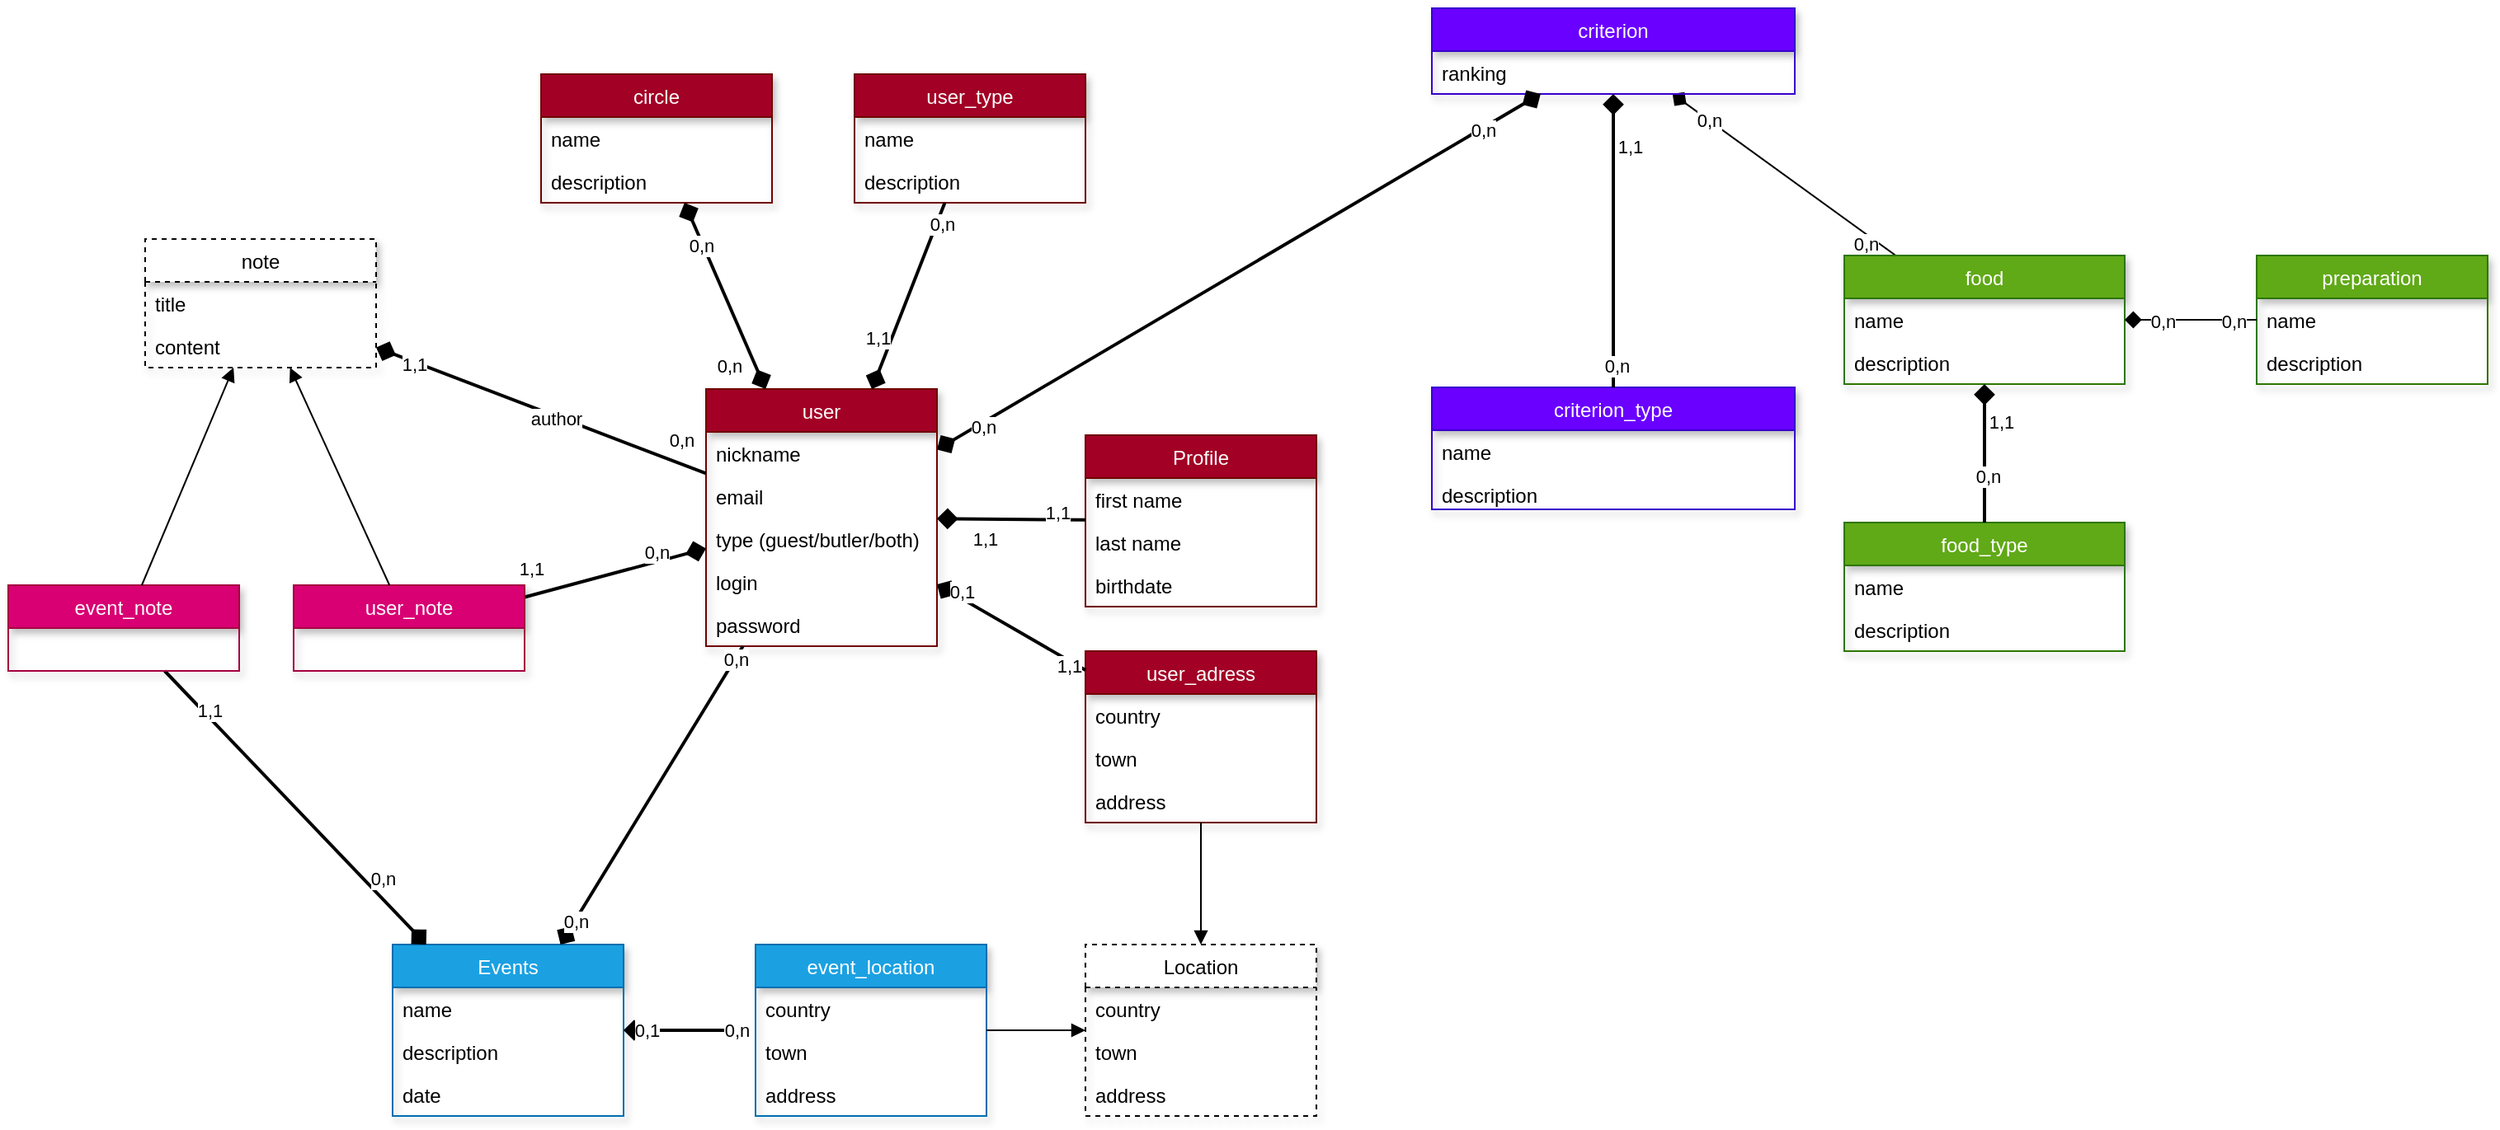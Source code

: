 <mxfile>
    <diagram id="SyKutBt3nfU6beHUSu1z" name="Page-1">
        <mxGraphModel dx="2405" dy="2502" grid="1" gridSize="10" guides="1" tooltips="1" connect="1" arrows="1" fold="1" page="1" pageScale="1" pageWidth="827" pageHeight="1169" math="0" shadow="0">
            <root>
                <mxCell id="0"/>
                <mxCell id="1" parent="0"/>
                <mxCell id="9" value="circle" style="swimlane;fontStyle=0;childLayout=stackLayout;horizontal=1;startSize=26;fillColor=#a20025;horizontalStack=0;resizeParent=1;resizeParentMax=0;resizeLast=0;collapsible=1;marginBottom=0;shadow=1;strokeColor=#6F0000;fontColor=#ffffff;" vertex="1" parent="1">
                    <mxGeometry x="-160" y="-450" width="140" height="78" as="geometry">
                        <mxRectangle x="-170" y="-46" width="100" height="26" as="alternateBounds"/>
                    </mxGeometry>
                </mxCell>
                <mxCell id="10" value="name" style="text;strokeColor=none;fillColor=none;align=left;verticalAlign=top;spacingLeft=4;spacingRight=4;overflow=hidden;rotatable=0;points=[[0,0.5],[1,0.5]];portConstraint=eastwest;" vertex="1" parent="9">
                    <mxGeometry y="26" width="140" height="26" as="geometry"/>
                </mxCell>
                <mxCell id="11" value="description" style="text;strokeColor=none;fillColor=none;align=left;verticalAlign=top;spacingLeft=4;spacingRight=4;overflow=hidden;rotatable=0;points=[[0,0.5],[1,0.5]];portConstraint=eastwest;" vertex="1" parent="9">
                    <mxGeometry y="52" width="140" height="26" as="geometry"/>
                </mxCell>
                <mxCell id="12" value="" style="endArrow=none;startArrow=diamond;endFill=0;startFill=1;html=1;verticalAlign=bottom;labelBackgroundColor=none;strokeWidth=1;startSize=8;endSize=8;" edge="1" parent="1" source="64" target="45">
                    <mxGeometry width="160" relative="1" as="geometry">
                        <mxPoint x="890" y="2.828" as="sourcePoint"/>
                        <mxPoint x="1076" y="393" as="targetPoint"/>
                    </mxGeometry>
                </mxCell>
                <mxCell id="13" value="0,n" style="edgeLabel;html=1;align=center;verticalAlign=middle;resizable=0;points=[];" vertex="1" connectable="0" parent="12">
                    <mxGeometry x="-0.675" relative="1" as="geometry">
                        <mxPoint as="offset"/>
                    </mxGeometry>
                </mxCell>
                <mxCell id="14" value="0,n" style="edgeLabel;html=1;align=center;verticalAlign=middle;resizable=0;points=[];" vertex="1" connectable="0" parent="12">
                    <mxGeometry x="0.85" relative="1" as="geometry">
                        <mxPoint x="-8" as="offset"/>
                    </mxGeometry>
                </mxCell>
                <mxCell id="15" value="Events" style="swimlane;fontStyle=0;childLayout=stackLayout;horizontal=1;startSize=26;horizontalStack=0;resizeParent=1;resizeParentMax=0;resizeLast=0;collapsible=1;marginBottom=0;shadow=1;strokeColor=#006EAF;fillColor=#1ba1e2;fontColor=#ffffff;" vertex="1" parent="1">
                    <mxGeometry x="-250" y="78.0" width="140" height="104" as="geometry">
                        <mxRectangle x="110" y="120" width="50" height="26" as="alternateBounds"/>
                    </mxGeometry>
                </mxCell>
                <mxCell id="100" value="name" style="text;strokeColor=none;fillColor=none;align=left;verticalAlign=top;spacingLeft=4;spacingRight=4;overflow=hidden;rotatable=0;points=[[0,0.5],[1,0.5]];portConstraint=eastwest;" vertex="1" parent="15">
                    <mxGeometry y="26" width="140" height="26" as="geometry"/>
                </mxCell>
                <mxCell id="99" value="description" style="text;strokeColor=none;fillColor=none;align=left;verticalAlign=top;spacingLeft=4;spacingRight=4;overflow=hidden;rotatable=0;points=[[0,0.5],[1,0.5]];portConstraint=eastwest;" vertex="1" parent="15">
                    <mxGeometry y="52" width="140" height="26" as="geometry"/>
                </mxCell>
                <mxCell id="83" value="date" style="text;strokeColor=none;fillColor=none;align=left;verticalAlign=top;spacingLeft=4;spacingRight=4;overflow=hidden;rotatable=0;points=[[0,0.5],[1,0.5]];portConstraint=eastwest;" vertex="1" parent="15">
                    <mxGeometry y="78" width="140" height="26" as="geometry"/>
                </mxCell>
                <mxCell id="16" value="" style="endArrow=none;startArrow=diamond;endFill=0;startFill=1;html=1;verticalAlign=bottom;labelBackgroundColor=none;strokeWidth=2;startSize=8;endSize=8;" edge="1" parent="1" source="15" target="101">
                    <mxGeometry width="160" relative="1" as="geometry">
                        <mxPoint x="7.289" y="390.0" as="sourcePoint"/>
                        <mxPoint x="180" y="299.651" as="targetPoint"/>
                    </mxGeometry>
                </mxCell>
                <mxCell id="17" value="0,n&amp;nbsp;" style="edgeLabel;html=1;align=center;verticalAlign=middle;resizable=0;points=[];" vertex="1" connectable="0" parent="16">
                    <mxGeometry x="0.903" relative="1" as="geometry">
                        <mxPoint x="-6" as="offset"/>
                    </mxGeometry>
                </mxCell>
                <mxCell id="18" value="0,1" style="edgeLabel;html=1;align=center;verticalAlign=middle;resizable=0;points=[];" vertex="1" connectable="0" parent="16">
                    <mxGeometry x="-0.841" relative="1" as="geometry">
                        <mxPoint x="7" as="offset"/>
                    </mxGeometry>
                </mxCell>
                <mxCell id="19" value="user" style="swimlane;fontStyle=0;childLayout=stackLayout;horizontal=1;startSize=26;fillColor=#a20025;horizontalStack=0;resizeParent=1;resizeParentMax=0;resizeLast=0;collapsible=1;marginBottom=0;shadow=1;strokeColor=#6F0000;fontColor=#ffffff;" vertex="1" parent="1">
                    <mxGeometry x="-60" y="-259" width="140" height="156" as="geometry">
                        <mxRectangle x="110" y="120" width="50" height="26" as="alternateBounds"/>
                    </mxGeometry>
                </mxCell>
                <mxCell id="20" value="nickname" style="text;strokeColor=none;fillColor=none;align=left;verticalAlign=top;spacingLeft=4;spacingRight=4;overflow=hidden;rotatable=0;points=[[0,0.5],[1,0.5]];portConstraint=eastwest;" vertex="1" parent="19">
                    <mxGeometry y="26" width="140" height="26" as="geometry"/>
                </mxCell>
                <mxCell id="21" value="email" style="text;strokeColor=none;fillColor=none;align=left;verticalAlign=top;spacingLeft=4;spacingRight=4;overflow=hidden;rotatable=0;points=[[0,0.5],[1,0.5]];portConstraint=eastwest;" vertex="1" parent="19">
                    <mxGeometry y="52" width="140" height="26" as="geometry"/>
                </mxCell>
                <mxCell id="22" value="type (guest/butler/both)" style="text;strokeColor=none;fillColor=none;align=left;verticalAlign=top;spacingLeft=4;spacingRight=4;overflow=hidden;rotatable=0;points=[[0,0.5],[1,0.5]];portConstraint=eastwest;" vertex="1" parent="19">
                    <mxGeometry y="78" width="140" height="26" as="geometry"/>
                </mxCell>
                <mxCell id="23" value="login" style="text;strokeColor=none;fillColor=none;align=left;verticalAlign=top;spacingLeft=4;spacingRight=4;overflow=hidden;rotatable=0;points=[[0,0.5],[1,0.5]];portConstraint=eastwest;" vertex="1" parent="19">
                    <mxGeometry y="104" width="140" height="26" as="geometry"/>
                </mxCell>
                <mxCell id="24" value="password" style="text;strokeColor=none;fillColor=none;align=left;verticalAlign=top;spacingLeft=4;spacingRight=4;overflow=hidden;rotatable=0;points=[[0,0.5],[1,0.5]];portConstraint=eastwest;" vertex="1" parent="19">
                    <mxGeometry y="130" width="140" height="26" as="geometry"/>
                </mxCell>
                <mxCell id="25" value="Profile" style="swimlane;fontStyle=0;childLayout=stackLayout;horizontal=1;startSize=26;fillColor=#a20025;horizontalStack=0;resizeParent=1;resizeParentMax=0;resizeLast=0;collapsible=1;marginBottom=0;shadow=1;strokeColor=#6F0000;fontColor=#ffffff;" vertex="1" parent="1">
                    <mxGeometry x="170" y="-231.0" width="140" height="104" as="geometry">
                        <mxRectangle x="110" y="120" width="50" height="26" as="alternateBounds"/>
                    </mxGeometry>
                </mxCell>
                <mxCell id="26" value="first name" style="text;strokeColor=none;fillColor=none;align=left;verticalAlign=top;spacingLeft=4;spacingRight=4;overflow=hidden;rotatable=0;points=[[0,0.5],[1,0.5]];portConstraint=eastwest;" vertex="1" parent="25">
                    <mxGeometry y="26" width="140" height="26" as="geometry"/>
                </mxCell>
                <mxCell id="27" value="last name&#10;" style="text;strokeColor=none;fillColor=none;align=left;verticalAlign=top;spacingLeft=4;spacingRight=4;overflow=hidden;rotatable=0;points=[[0,0.5],[1,0.5]];portConstraint=eastwest;" vertex="1" parent="25">
                    <mxGeometry y="52" width="140" height="26" as="geometry"/>
                </mxCell>
                <mxCell id="28" value="birthdate&#10;" style="text;strokeColor=none;fillColor=none;align=left;verticalAlign=top;spacingLeft=4;spacingRight=4;overflow=hidden;rotatable=0;points=[[0,0.5],[1,0.5]];portConstraint=eastwest;" vertex="1" parent="25">
                    <mxGeometry y="78" width="140" height="26" as="geometry"/>
                </mxCell>
                <mxCell id="29" value="" style="endArrow=none;startArrow=diamond;endFill=0;startFill=1;html=1;verticalAlign=bottom;labelBackgroundColor=none;strokeWidth=2;startSize=8;endSize=8;" edge="1" parent="1" source="19" target="25">
                    <mxGeometry width="160" relative="1" as="geometry">
                        <mxPoint x="470" y="311.459" as="sourcePoint"/>
                        <mxPoint x="280" y="312.705" as="targetPoint"/>
                    </mxGeometry>
                </mxCell>
                <mxCell id="30" value="1,1" style="edgeLabel;html=1;align=center;verticalAlign=middle;resizable=0;points=[];" vertex="1" connectable="0" parent="29">
                    <mxGeometry x="-0.844" y="-1" relative="1" as="geometry">
                        <mxPoint x="21.89" y="11.45" as="offset"/>
                    </mxGeometry>
                </mxCell>
                <mxCell id="31" value="1,1" style="edgeLabel;html=1;align=center;verticalAlign=middle;resizable=0;points=[];" vertex="1" connectable="0" parent="29">
                    <mxGeometry x="0.908" y="-3" relative="1" as="geometry">
                        <mxPoint x="-13.64" y="-7.77" as="offset"/>
                    </mxGeometry>
                </mxCell>
                <mxCell id="32" value="Location" style="swimlane;fontStyle=0;childLayout=stackLayout;horizontal=1;startSize=26;horizontalStack=0;resizeParent=1;resizeParentMax=0;resizeLast=0;collapsible=1;marginBottom=0;shadow=1;dashed=1;" vertex="1" parent="1">
                    <mxGeometry x="170" y="78" width="140" height="104" as="geometry">
                        <mxRectangle x="440" y="250" width="90" height="26" as="alternateBounds"/>
                    </mxGeometry>
                </mxCell>
                <mxCell id="33" value="country" style="text;strokeColor=none;fillColor=none;align=left;verticalAlign=top;spacingLeft=4;spacingRight=4;overflow=hidden;rotatable=0;points=[[0,0.5],[1,0.5]];portConstraint=eastwest;" vertex="1" parent="32">
                    <mxGeometry y="26" width="140" height="26" as="geometry"/>
                </mxCell>
                <mxCell id="34" value="town" style="text;strokeColor=none;fillColor=none;align=left;verticalAlign=top;spacingLeft=4;spacingRight=4;overflow=hidden;rotatable=0;points=[[0,0.5],[1,0.5]];portConstraint=eastwest;" vertex="1" parent="32">
                    <mxGeometry y="52" width="140" height="26" as="geometry"/>
                </mxCell>
                <mxCell id="35" value="address" style="text;strokeColor=none;fillColor=none;align=left;verticalAlign=top;spacingLeft=4;spacingRight=4;overflow=hidden;rotatable=0;points=[[0,0.5],[1,0.5]];portConstraint=eastwest;" vertex="1" parent="32">
                    <mxGeometry y="78" width="140" height="26" as="geometry"/>
                </mxCell>
                <mxCell id="36" value="" style="endArrow=diamond;startArrow=diamond;endFill=1;startFill=1;html=1;verticalAlign=bottom;labelBackgroundColor=none;strokeWidth=2;startSize=8;endSize=8;" edge="1" parent="1" source="9" target="19">
                    <mxGeometry width="160" relative="1" as="geometry">
                        <mxPoint x="90" y="12.5" as="sourcePoint"/>
                        <mxPoint x="272.836" y="100" as="targetPoint"/>
                    </mxGeometry>
                </mxCell>
                <mxCell id="37" value="0,n" style="edgeLabel;html=1;align=center;verticalAlign=middle;resizable=0;points=[];" vertex="1" connectable="0" parent="36">
                    <mxGeometry x="0.635" relative="1" as="geometry">
                        <mxPoint x="-13.3" y="6.16" as="offset"/>
                    </mxGeometry>
                </mxCell>
                <mxCell id="38" value="0,n" style="edgeLabel;html=1;align=center;verticalAlign=middle;resizable=0;points=[];" vertex="1" connectable="0" parent="36">
                    <mxGeometry x="-0.561" y="-2" relative="1" as="geometry">
                        <mxPoint x="1" as="offset"/>
                    </mxGeometry>
                </mxCell>
                <mxCell id="42" value="" style="endArrow=none;startArrow=diamond;endFill=0;startFill=1;html=1;verticalAlign=bottom;labelBackgroundColor=none;strokeWidth=2;startSize=8;endSize=8;" edge="1" parent="1" source="15" target="19">
                    <mxGeometry width="160" relative="1" as="geometry">
                        <mxPoint x="20" y="270.0" as="sourcePoint"/>
                        <mxPoint x="20" y="38" as="targetPoint"/>
                    </mxGeometry>
                </mxCell>
                <mxCell id="43" value="0,n" style="edgeLabel;html=1;align=center;verticalAlign=middle;resizable=0;points=[];" vertex="1" connectable="0" parent="42">
                    <mxGeometry x="0.918" relative="1" as="geometry">
                        <mxPoint as="offset"/>
                    </mxGeometry>
                </mxCell>
                <mxCell id="44" value="0,n" style="edgeLabel;html=1;align=center;verticalAlign=middle;resizable=0;points=[];" vertex="1" connectable="0" parent="42">
                    <mxGeometry x="-0.841" relative="1" as="geometry">
                        <mxPoint as="offset"/>
                    </mxGeometry>
                </mxCell>
                <mxCell id="45" value="food" style="swimlane;fontStyle=0;childLayout=stackLayout;horizontal=1;startSize=26;fillColor=#60a917;horizontalStack=0;resizeParent=1;resizeParentMax=0;resizeLast=0;collapsible=1;marginBottom=0;shadow=1;strokeColor=#2D7600;fontColor=#ffffff;" vertex="1" parent="1">
                    <mxGeometry x="630" y="-340" width="170" height="78" as="geometry">
                        <mxRectangle x="110" y="120" width="50" height="26" as="alternateBounds"/>
                    </mxGeometry>
                </mxCell>
                <mxCell id="46" value="name" style="text;strokeColor=none;fillColor=none;align=left;verticalAlign=top;spacingLeft=4;spacingRight=4;overflow=hidden;rotatable=0;points=[[0,0.5],[1,0.5]];portConstraint=eastwest;" vertex="1" parent="45">
                    <mxGeometry y="26" width="170" height="26" as="geometry"/>
                </mxCell>
                <mxCell id="47" value="description" style="text;strokeColor=none;fillColor=none;align=left;verticalAlign=top;spacingLeft=4;spacingRight=4;overflow=hidden;rotatable=0;points=[[0,0.5],[1,0.5]];portConstraint=eastwest;" vertex="1" parent="45">
                    <mxGeometry y="52" width="170" height="26" as="geometry"/>
                </mxCell>
                <mxCell id="49" value="preparation" style="swimlane;fontStyle=0;childLayout=stackLayout;horizontal=1;startSize=26;fillColor=#60a917;horizontalStack=0;resizeParent=1;resizeParentMax=0;resizeLast=0;collapsible=1;marginBottom=0;shadow=1;strokeColor=#2D7600;fontColor=#ffffff;" vertex="1" parent="1">
                    <mxGeometry x="880" y="-340" width="140" height="78" as="geometry">
                        <mxRectangle x="1120" y="162.5" width="100" height="26" as="alternateBounds"/>
                    </mxGeometry>
                </mxCell>
                <mxCell id="50" value="name" style="text;strokeColor=none;fillColor=none;align=left;verticalAlign=top;spacingLeft=4;spacingRight=4;overflow=hidden;rotatable=0;points=[[0,0.5],[1,0.5]];portConstraint=eastwest;" vertex="1" parent="49">
                    <mxGeometry y="26" width="140" height="26" as="geometry"/>
                </mxCell>
                <mxCell id="51" value="description" style="text;strokeColor=none;fillColor=none;align=left;verticalAlign=top;spacingLeft=4;spacingRight=4;overflow=hidden;rotatable=0;points=[[0,0.5],[1,0.5]];portConstraint=eastwest;" vertex="1" parent="49">
                    <mxGeometry y="52" width="140" height="26" as="geometry"/>
                </mxCell>
                <mxCell id="52" value="" style="endArrow=none;startArrow=diamond;endFill=0;startFill=1;html=1;verticalAlign=bottom;labelBackgroundColor=none;strokeWidth=1;startSize=8;endSize=8;" edge="1" parent="1" source="45" target="49">
                    <mxGeometry width="160" relative="1" as="geometry">
                        <mxPoint x="1160" y="142.4" as="sourcePoint"/>
                        <mxPoint x="1330" y="162.8" as="targetPoint"/>
                    </mxGeometry>
                </mxCell>
                <mxCell id="53" value="0,n" style="edgeLabel;html=1;align=center;verticalAlign=middle;resizable=0;points=[];" vertex="1" connectable="0" parent="52">
                    <mxGeometry x="-0.55" relative="1" as="geometry">
                        <mxPoint x="5" y="0.83" as="offset"/>
                    </mxGeometry>
                </mxCell>
                <mxCell id="54" value="0,n" style="edgeLabel;html=1;align=center;verticalAlign=middle;resizable=0;points=[];" vertex="1" connectable="0" parent="52">
                    <mxGeometry x="0.654" y="-1" relative="1" as="geometry">
                        <mxPoint as="offset"/>
                    </mxGeometry>
                </mxCell>
                <mxCell id="58" value="" style="endArrow=none;startArrow=diamond;endFill=0;startFill=1;html=1;verticalAlign=bottom;labelBackgroundColor=none;strokeWidth=2;startSize=8;endSize=8;" edge="1" parent="1" source="19" target="121">
                    <mxGeometry width="160" relative="1" as="geometry">
                        <mxPoint x="-161.023" y="23.0" as="sourcePoint"/>
                        <mxPoint x="11.023" y="160.0" as="targetPoint"/>
                    </mxGeometry>
                </mxCell>
                <mxCell id="59" value="1,1" style="edgeLabel;html=1;align=center;verticalAlign=middle;resizable=0;points=[];rotation=0;" vertex="1" connectable="0" parent="58">
                    <mxGeometry x="0.879" relative="1" as="geometry">
                        <mxPoint x="-2.68" y="-15.5" as="offset"/>
                    </mxGeometry>
                </mxCell>
                <mxCell id="60" value="0,n" style="edgeLabel;html=1;align=center;verticalAlign=middle;resizable=0;points=[];" vertex="1" connectable="0" parent="58">
                    <mxGeometry x="-0.769" y="-1" relative="1" as="geometry">
                        <mxPoint x="-17.16" as="offset"/>
                    </mxGeometry>
                </mxCell>
                <mxCell id="61" value="" style="endArrow=none;startArrow=diamond;endFill=0;startFill=1;html=1;verticalAlign=bottom;labelBackgroundColor=none;strokeWidth=2;startSize=8;endSize=8;" edge="1" parent="1" source="15" target="130">
                    <mxGeometry width="160" relative="1" as="geometry">
                        <mxPoint x="96.024" y="-171" as="sourcePoint"/>
                        <mxPoint x="253.976" as="targetPoint"/>
                    </mxGeometry>
                </mxCell>
                <mxCell id="62" value="1,1" style="edgeLabel;html=1;align=center;verticalAlign=middle;resizable=0;points=[];" vertex="1" connectable="0" parent="61">
                    <mxGeometry x="0.685" y="-3" relative="1" as="geometry">
                        <mxPoint as="offset"/>
                    </mxGeometry>
                </mxCell>
                <mxCell id="63" value="0,n" style="edgeLabel;html=1;align=center;verticalAlign=middle;resizable=0;points=[];" vertex="1" connectable="0" parent="61">
                    <mxGeometry x="-0.65" y="-1" relative="1" as="geometry">
                        <mxPoint y="-10.44" as="offset"/>
                    </mxGeometry>
                </mxCell>
                <mxCell id="64" value="criterion" style="swimlane;fontStyle=0;childLayout=stackLayout;horizontal=1;startSize=26;fillColor=#6a00ff;horizontalStack=0;resizeParent=1;resizeParentMax=0;resizeLast=0;collapsible=1;marginBottom=0;shadow=1;strokeColor=#3700CC;fontColor=#ffffff;" vertex="1" parent="1">
                    <mxGeometry x="380" y="-490" width="220" height="52" as="geometry">
                        <mxRectangle x="560" y="70.0" width="50" height="26" as="alternateBounds"/>
                    </mxGeometry>
                </mxCell>
                <mxCell id="65" value="ranking" style="text;strokeColor=none;fillColor=none;align=left;verticalAlign=top;spacingLeft=4;spacingRight=4;overflow=hidden;rotatable=0;points=[[0,0.5],[1,0.5]];portConstraint=eastwest;" vertex="1" parent="64">
                    <mxGeometry y="26" width="220" height="26" as="geometry"/>
                </mxCell>
                <mxCell id="67" value="" style="endArrow=diamond;startArrow=diamond;endFill=1;startFill=1;html=1;verticalAlign=bottom;labelBackgroundColor=none;strokeWidth=2;startSize=8;endSize=8;" edge="1" parent="1" source="19" target="64">
                    <mxGeometry width="160" relative="1" as="geometry">
                        <mxPoint x="130" y="-124.545" as="sourcePoint"/>
                        <mxPoint x="430" y="74.545" as="targetPoint"/>
                    </mxGeometry>
                </mxCell>
                <mxCell id="68" value="0,n" style="edgeLabel;html=1;align=center;verticalAlign=middle;resizable=0;points=[];" vertex="1" connectable="0" parent="67">
                    <mxGeometry x="-0.855" y="-2" relative="1" as="geometry">
                        <mxPoint as="offset"/>
                    </mxGeometry>
                </mxCell>
                <mxCell id="69" value="0,n" style="edgeLabel;html=1;align=center;verticalAlign=middle;resizable=0;points=[];" vertex="1" connectable="0" parent="67">
                    <mxGeometry x="0.806" y="-1" relative="1" as="geometry">
                        <mxPoint as="offset"/>
                    </mxGeometry>
                </mxCell>
                <mxCell id="70" value="criterion_type" style="swimlane;fontStyle=0;childLayout=stackLayout;horizontal=1;startSize=26;fillColor=#6a00ff;horizontalStack=0;resizeParent=1;resizeParentMax=0;resizeLast=0;collapsible=1;marginBottom=0;shadow=1;strokeColor=#3700CC;fontColor=#ffffff;" vertex="1" parent="1">
                    <mxGeometry x="380" y="-260" width="220" height="74" as="geometry">
                        <mxRectangle x="560" y="70.0" width="50" height="26" as="alternateBounds"/>
                    </mxGeometry>
                </mxCell>
                <mxCell id="71" value="name" style="text;strokeColor=none;fillColor=none;align=left;verticalAlign=top;spacingLeft=4;spacingRight=4;overflow=hidden;rotatable=0;points=[[0,0.5],[1,0.5]];portConstraint=eastwest;" vertex="1" parent="70">
                    <mxGeometry y="26" width="220" height="26" as="geometry"/>
                </mxCell>
                <mxCell id="72" value="description" style="text;strokeColor=none;fillColor=none;align=left;verticalAlign=top;spacingLeft=4;spacingRight=4;overflow=hidden;rotatable=0;points=[[0,0.5],[1,0.5]];portConstraint=eastwest;" vertex="1" parent="70">
                    <mxGeometry y="52" width="220" height="22" as="geometry"/>
                </mxCell>
                <mxCell id="73" value="" style="endArrow=diamond;startArrow=none;endFill=1;startFill=0;html=1;verticalAlign=bottom;labelBackgroundColor=none;strokeWidth=2;startSize=8;endSize=8;" edge="1" parent="1" source="70" target="64">
                    <mxGeometry width="160" relative="1" as="geometry">
                        <mxPoint x="290" y="-46" as="sourcePoint"/>
                        <mxPoint x="620" y="-46" as="targetPoint"/>
                    </mxGeometry>
                </mxCell>
                <mxCell id="74" value="0,n" style="edgeLabel;html=1;align=center;verticalAlign=middle;resizable=0;points=[];" vertex="1" connectable="0" parent="73">
                    <mxGeometry x="-0.855" y="-2" relative="1" as="geometry">
                        <mxPoint as="offset"/>
                    </mxGeometry>
                </mxCell>
                <mxCell id="75" value="1,1" style="edgeLabel;html=1;align=center;verticalAlign=middle;resizable=0;points=[];" vertex="1" connectable="0" parent="73">
                    <mxGeometry x="0.806" y="-1" relative="1" as="geometry">
                        <mxPoint x="9.21" y="14.69" as="offset"/>
                    </mxGeometry>
                </mxCell>
                <mxCell id="76" value="food_type" style="swimlane;fontStyle=0;childLayout=stackLayout;horizontal=1;startSize=26;fillColor=#60a917;horizontalStack=0;resizeParent=1;resizeParentMax=0;resizeLast=0;collapsible=1;marginBottom=0;shadow=1;strokeColor=#2D7600;fontColor=#ffffff;" vertex="1" parent="1">
                    <mxGeometry x="630" y="-178" width="170" height="78" as="geometry">
                        <mxRectangle x="110" y="120" width="50" height="26" as="alternateBounds"/>
                    </mxGeometry>
                </mxCell>
                <mxCell id="77" value="name" style="text;strokeColor=none;fillColor=none;align=left;verticalAlign=top;spacingLeft=4;spacingRight=4;overflow=hidden;rotatable=0;points=[[0,0.5],[1,0.5]];portConstraint=eastwest;" vertex="1" parent="76">
                    <mxGeometry y="26" width="170" height="26" as="geometry"/>
                </mxCell>
                <mxCell id="78" value="description" style="text;strokeColor=none;fillColor=none;align=left;verticalAlign=top;spacingLeft=4;spacingRight=4;overflow=hidden;rotatable=0;points=[[0,0.5],[1,0.5]];portConstraint=eastwest;" vertex="1" parent="76">
                    <mxGeometry y="52" width="170" height="26" as="geometry"/>
                </mxCell>
                <mxCell id="80" value="" style="endArrow=diamond;startArrow=none;endFill=1;startFill=0;html=1;verticalAlign=bottom;labelBackgroundColor=none;strokeWidth=2;startSize=8;endSize=8;" edge="1" parent="1" source="76" target="45">
                    <mxGeometry width="160" relative="1" as="geometry">
                        <mxPoint x="500" y="-250" as="sourcePoint"/>
                        <mxPoint x="500" y="-428" as="targetPoint"/>
                    </mxGeometry>
                </mxCell>
                <mxCell id="81" value="0,n" style="edgeLabel;html=1;align=center;verticalAlign=middle;resizable=0;points=[];" vertex="1" connectable="0" parent="80">
                    <mxGeometry x="-0.855" y="-2" relative="1" as="geometry">
                        <mxPoint y="-22" as="offset"/>
                    </mxGeometry>
                </mxCell>
                <mxCell id="82" value="1,1" style="edgeLabel;html=1;align=center;verticalAlign=middle;resizable=0;points=[];" vertex="1" connectable="0" parent="80">
                    <mxGeometry x="0.806" y="-1" relative="1" as="geometry">
                        <mxPoint x="9.21" y="14.69" as="offset"/>
                    </mxGeometry>
                </mxCell>
                <mxCell id="90" value="user_type" style="swimlane;fontStyle=0;childLayout=stackLayout;horizontal=1;startSize=26;fillColor=#a20025;horizontalStack=0;resizeParent=1;resizeParentMax=0;resizeLast=0;collapsible=1;marginBottom=0;shadow=1;strokeColor=#6F0000;fontColor=#ffffff;" vertex="1" parent="1">
                    <mxGeometry x="30" y="-450" width="140" height="78" as="geometry">
                        <mxRectangle x="110" y="120" width="50" height="26" as="alternateBounds"/>
                    </mxGeometry>
                </mxCell>
                <mxCell id="91" value="name" style="text;strokeColor=none;fillColor=none;align=left;verticalAlign=top;spacingLeft=4;spacingRight=4;overflow=hidden;rotatable=0;points=[[0,0.5],[1,0.5]];portConstraint=eastwest;" vertex="1" parent="90">
                    <mxGeometry y="26" width="140" height="26" as="geometry"/>
                </mxCell>
                <mxCell id="92" value="description" style="text;strokeColor=none;fillColor=none;align=left;verticalAlign=top;spacingLeft=4;spacingRight=4;overflow=hidden;rotatable=0;points=[[0,0.5],[1,0.5]];portConstraint=eastwest;" vertex="1" parent="90">
                    <mxGeometry y="52" width="140" height="26" as="geometry"/>
                </mxCell>
                <mxCell id="96" value="" style="endArrow=none;startArrow=diamond;endFill=0;startFill=1;html=1;verticalAlign=bottom;labelBackgroundColor=none;strokeWidth=2;startSize=8;endSize=8;" edge="1" parent="1" source="19" target="90">
                    <mxGeometry width="160" relative="1" as="geometry">
                        <mxPoint x="90" y="-136.56" as="sourcePoint"/>
                        <mxPoint x="200" y="-82.44" as="targetPoint"/>
                    </mxGeometry>
                </mxCell>
                <mxCell id="97" value="1,1" style="edgeLabel;html=1;align=center;verticalAlign=middle;resizable=0;points=[];" vertex="1" connectable="0" parent="96">
                    <mxGeometry x="-0.844" y="-1" relative="1" as="geometry">
                        <mxPoint x="-1" y="-22.43" as="offset"/>
                    </mxGeometry>
                </mxCell>
                <mxCell id="98" value="0,n" style="edgeLabel;html=1;align=center;verticalAlign=middle;resizable=0;points=[];" vertex="1" connectable="0" parent="96">
                    <mxGeometry x="0.908" y="-3" relative="1" as="geometry">
                        <mxPoint x="-3" y="7" as="offset"/>
                    </mxGeometry>
                </mxCell>
                <mxCell id="101" value="event_location" style="swimlane;fontStyle=0;childLayout=stackLayout;horizontal=1;startSize=26;horizontalStack=0;resizeParent=1;resizeParentMax=0;resizeLast=0;collapsible=1;marginBottom=0;shadow=1;fillColor=#1ba1e2;strokeColor=#006EAF;fontColor=#ffffff;" vertex="1" parent="1">
                    <mxGeometry x="-30" y="78" width="140" height="104" as="geometry">
                        <mxRectangle x="440" y="250" width="90" height="26" as="alternateBounds"/>
                    </mxGeometry>
                </mxCell>
                <mxCell id="102" value="country" style="text;strokeColor=none;fillColor=none;align=left;verticalAlign=top;spacingLeft=4;spacingRight=4;overflow=hidden;rotatable=0;points=[[0,0.5],[1,0.5]];portConstraint=eastwest;" vertex="1" parent="101">
                    <mxGeometry y="26" width="140" height="26" as="geometry"/>
                </mxCell>
                <mxCell id="103" value="town" style="text;strokeColor=none;fillColor=none;align=left;verticalAlign=top;spacingLeft=4;spacingRight=4;overflow=hidden;rotatable=0;points=[[0,0.5],[1,0.5]];portConstraint=eastwest;" vertex="1" parent="101">
                    <mxGeometry y="52" width="140" height="26" as="geometry"/>
                </mxCell>
                <mxCell id="104" value="address" style="text;strokeColor=none;fillColor=none;align=left;verticalAlign=top;spacingLeft=4;spacingRight=4;overflow=hidden;rotatable=0;points=[[0,0.5],[1,0.5]];portConstraint=eastwest;" vertex="1" parent="101">
                    <mxGeometry y="78" width="140" height="26" as="geometry"/>
                </mxCell>
                <mxCell id="105" value="user_adress" style="swimlane;fontStyle=0;childLayout=stackLayout;horizontal=1;startSize=26;horizontalStack=0;resizeParent=1;resizeParentMax=0;resizeLast=0;collapsible=1;marginBottom=0;shadow=1;fillColor=#a20025;strokeColor=#6F0000;fontColor=#ffffff;" vertex="1" parent="1">
                    <mxGeometry x="170" y="-100" width="140" height="104" as="geometry">
                        <mxRectangle x="440" y="250" width="90" height="26" as="alternateBounds"/>
                    </mxGeometry>
                </mxCell>
                <mxCell id="106" value="country" style="text;strokeColor=none;fillColor=none;align=left;verticalAlign=top;spacingLeft=4;spacingRight=4;overflow=hidden;rotatable=0;points=[[0,0.5],[1,0.5]];portConstraint=eastwest;" vertex="1" parent="105">
                    <mxGeometry y="26" width="140" height="26" as="geometry"/>
                </mxCell>
                <mxCell id="107" value="town" style="text;strokeColor=none;fillColor=none;align=left;verticalAlign=top;spacingLeft=4;spacingRight=4;overflow=hidden;rotatable=0;points=[[0,0.5],[1,0.5]];portConstraint=eastwest;" vertex="1" parent="105">
                    <mxGeometry y="52" width="140" height="26" as="geometry"/>
                </mxCell>
                <mxCell id="108" value="address" style="text;strokeColor=none;fillColor=none;align=left;verticalAlign=top;spacingLeft=4;spacingRight=4;overflow=hidden;rotatable=0;points=[[0,0.5],[1,0.5]];portConstraint=eastwest;" vertex="1" parent="105">
                    <mxGeometry y="78" width="140" height="26" as="geometry"/>
                </mxCell>
                <mxCell id="109" value="" style="endArrow=block;html=1;endFill=1;" edge="1" parent="1" source="105" target="32">
                    <mxGeometry width="50" height="50" relative="1" as="geometry">
                        <mxPoint x="90" y="-130" as="sourcePoint"/>
                        <mxPoint x="140" y="-180" as="targetPoint"/>
                    </mxGeometry>
                </mxCell>
                <mxCell id="110" value="" style="endArrow=block;html=1;endFill=1;" edge="1" parent="1" source="101" target="32">
                    <mxGeometry width="50" height="50" relative="1" as="geometry">
                        <mxPoint x="180" y="26.0" as="sourcePoint"/>
                        <mxPoint x="290" y="48.0" as="targetPoint"/>
                    </mxGeometry>
                </mxCell>
                <mxCell id="111" value="" style="endArrow=none;startArrow=diamond;endFill=0;startFill=1;html=1;verticalAlign=bottom;labelBackgroundColor=none;strokeWidth=2;startSize=8;endSize=8;" edge="1" parent="1" source="19" target="105">
                    <mxGeometry width="160" relative="1" as="geometry">
                        <mxPoint x="-80" y="79.423" as="sourcePoint"/>
                        <mxPoint x="40" y="131.577" as="targetPoint"/>
                    </mxGeometry>
                </mxCell>
                <mxCell id="112" value="1,1" style="edgeLabel;html=1;align=center;verticalAlign=middle;resizable=0;points=[];" vertex="1" connectable="0" parent="111">
                    <mxGeometry x="0.903" relative="1" as="geometry">
                        <mxPoint x="-6" as="offset"/>
                    </mxGeometry>
                </mxCell>
                <mxCell id="113" value="0,1" style="edgeLabel;html=1;align=center;verticalAlign=middle;resizable=0;points=[];" vertex="1" connectable="0" parent="111">
                    <mxGeometry x="-0.841" relative="1" as="geometry">
                        <mxPoint x="7" as="offset"/>
                    </mxGeometry>
                </mxCell>
                <mxCell id="118" value="note" style="swimlane;fontStyle=0;childLayout=stackLayout;horizontal=1;startSize=26;horizontalStack=0;resizeParent=1;resizeParentMax=0;resizeLast=0;collapsible=1;marginBottom=0;shadow=1;dashed=1;" vertex="1" parent="1">
                    <mxGeometry x="-400" y="-350" width="140" height="78" as="geometry">
                        <mxRectangle x="110" y="120" width="50" height="26" as="alternateBounds"/>
                    </mxGeometry>
                </mxCell>
                <mxCell id="119" value="title" style="text;strokeColor=none;fillColor=none;align=left;verticalAlign=top;spacingLeft=4;spacingRight=4;overflow=hidden;rotatable=0;points=[[0,0.5],[1,0.5]];portConstraint=eastwest;" vertex="1" parent="118">
                    <mxGeometry y="26" width="140" height="26" as="geometry"/>
                </mxCell>
                <mxCell id="120" value="content" style="text;strokeColor=none;fillColor=none;align=left;verticalAlign=top;spacingLeft=4;spacingRight=4;overflow=hidden;rotatable=0;points=[[0,0.5],[1,0.5]];portConstraint=eastwest;" vertex="1" parent="118">
                    <mxGeometry y="52" width="140" height="26" as="geometry"/>
                </mxCell>
                <mxCell id="121" value="user_note" style="swimlane;fontStyle=0;childLayout=stackLayout;horizontal=1;startSize=26;fillColor=#d80073;horizontalStack=0;resizeParent=1;resizeParentMax=0;resizeLast=0;collapsible=1;marginBottom=0;shadow=1;strokeColor=#A50040;fontColor=#ffffff;" vertex="1" parent="1">
                    <mxGeometry x="-310" y="-140" width="140" height="52" as="geometry">
                        <mxRectangle x="110" y="120" width="50" height="26" as="alternateBounds"/>
                    </mxGeometry>
                </mxCell>
                <mxCell id="125" value="" style="endArrow=none;startArrow=diamond;endFill=0;startFill=1;html=1;verticalAlign=bottom;labelBackgroundColor=none;strokeWidth=2;startSize=8;endSize=8;" edge="1" parent="1" source="118" target="19">
                    <mxGeometry width="160" relative="1" as="geometry">
                        <mxPoint x="-50" y="-158.324" as="sourcePoint"/>
                        <mxPoint x="-280" y="-116.676" as="targetPoint"/>
                    </mxGeometry>
                </mxCell>
                <mxCell id="126" value="0,n" style="edgeLabel;html=1;align=center;verticalAlign=middle;resizable=0;points=[];rotation=0;" vertex="1" connectable="0" parent="125">
                    <mxGeometry x="0.879" relative="1" as="geometry">
                        <mxPoint x="-2.68" y="-15.5" as="offset"/>
                    </mxGeometry>
                </mxCell>
                <mxCell id="127" value="1,1" style="edgeLabel;html=1;align=center;verticalAlign=middle;resizable=0;points=[];" vertex="1" connectable="0" parent="125">
                    <mxGeometry x="-0.769" y="-1" relative="1" as="geometry">
                        <mxPoint as="offset"/>
                    </mxGeometry>
                </mxCell>
                <mxCell id="128" value="author" style="edgeLabel;html=1;align=center;verticalAlign=middle;resizable=0;points=[];" vertex="1" connectable="0" parent="125">
                    <mxGeometry x="0.094" y="-1" relative="1" as="geometry">
                        <mxPoint as="offset"/>
                    </mxGeometry>
                </mxCell>
                <mxCell id="129" value="" style="endArrow=block;html=1;endFill=1;" edge="1" parent="1" source="121" target="118">
                    <mxGeometry width="50" height="50" relative="1" as="geometry">
                        <mxPoint x="120" y="140" as="sourcePoint"/>
                        <mxPoint x="180" y="140" as="targetPoint"/>
                    </mxGeometry>
                </mxCell>
                <mxCell id="130" value="event_note" style="swimlane;fontStyle=0;childLayout=stackLayout;horizontal=1;startSize=26;fillColor=#d80073;horizontalStack=0;resizeParent=1;resizeParentMax=0;resizeLast=0;collapsible=1;marginBottom=0;shadow=1;strokeColor=#A50040;fontColor=#ffffff;" vertex="1" parent="1">
                    <mxGeometry x="-483" y="-140" width="140" height="52" as="geometry">
                        <mxRectangle x="110" y="120" width="50" height="26" as="alternateBounds"/>
                    </mxGeometry>
                </mxCell>
                <mxCell id="133" value="" style="endArrow=block;html=1;endFill=1;" edge="1" parent="1" source="130" target="118">
                    <mxGeometry width="50" height="50" relative="1" as="geometry">
                        <mxPoint x="-247.157" y="-130" as="sourcePoint"/>
                        <mxPoint x="-334.264" y="-262" as="targetPoint"/>
                    </mxGeometry>
                </mxCell>
            </root>
        </mxGraphModel>
    </diagram>
</mxfile>